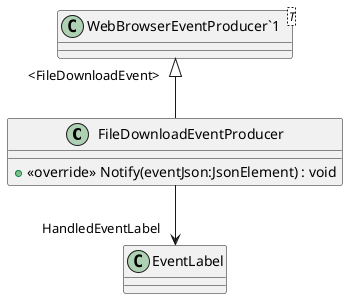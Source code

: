 @startuml
class FileDownloadEventProducer {
    + <<override>> Notify(eventJson:JsonElement) : void
}
class "WebBrowserEventProducer`1"<T> {
}
"WebBrowserEventProducer`1" "<FileDownloadEvent>" <|-- FileDownloadEventProducer
FileDownloadEventProducer --> "HandledEventLabel" EventLabel
@enduml

